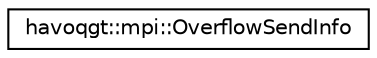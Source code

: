 digraph "Graphical Class Hierarchy"
{
  edge [fontname="Helvetica",fontsize="10",labelfontname="Helvetica",labelfontsize="10"];
  node [fontname="Helvetica",fontsize="10",shape=record];
  rankdir="LR";
  Node1 [label="havoqgt::mpi::OverflowSendInfo",height=0.2,width=0.4,color="black", fillcolor="white", style="filled",URL="$structhavoqgt_1_1mpi_1_1OverflowSendInfo.html"];
}
